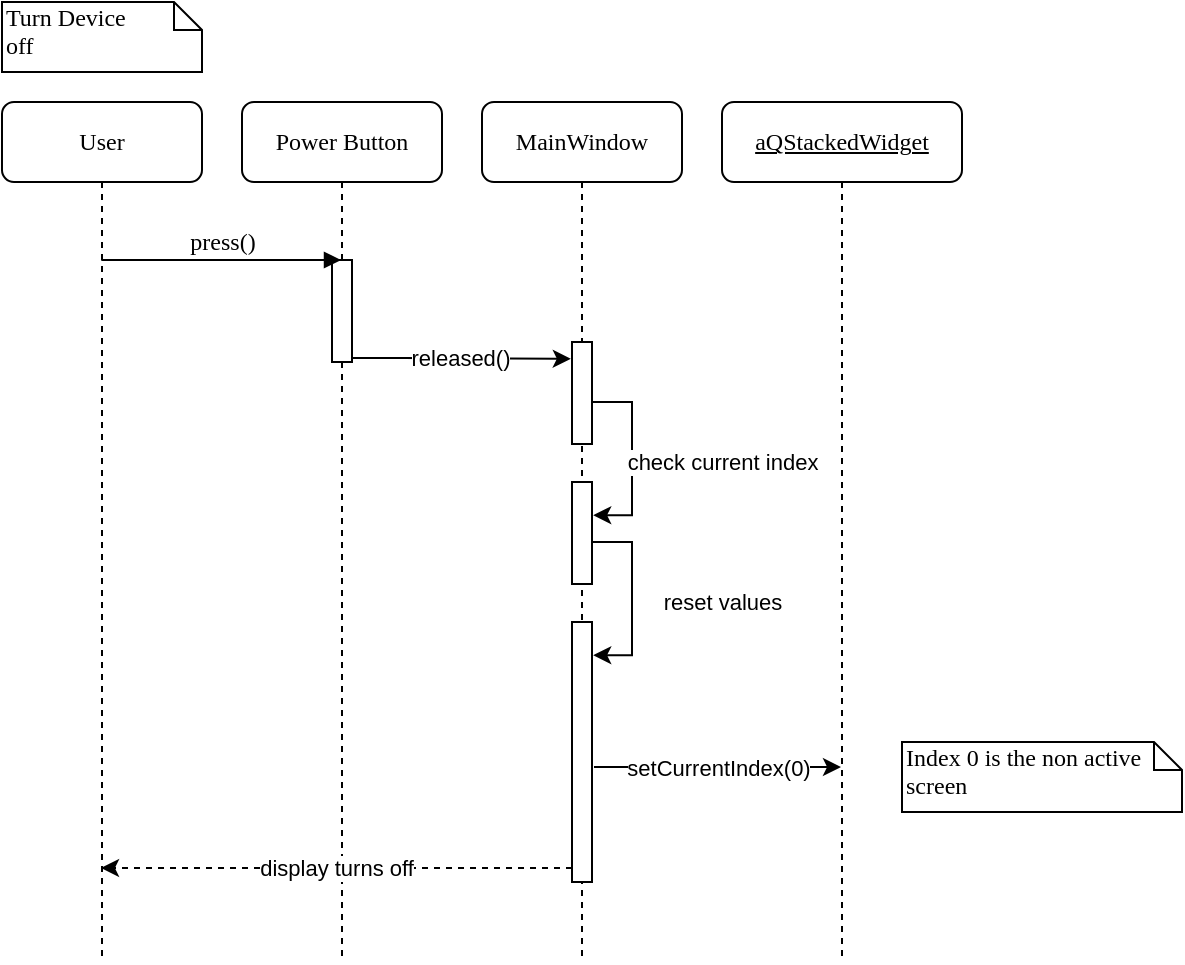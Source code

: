 <mxfile version="15.8.8" type="device"><diagram id="guJSbqxdAFMmwWTidPkU" name="Page-1"><mxGraphModel dx="1038" dy="547" grid="1" gridSize="10" guides="1" tooltips="1" connect="1" arrows="1" fold="1" page="1" pageScale="1" pageWidth="850" pageHeight="1100" math="0" shadow="0"><root><mxCell id="0"/><mxCell id="1" parent="0"/><mxCell id="keMjt3AjQQshBgktTo7R-1" value="MainWindow" style="shape=umlLifeline;perimeter=lifelinePerimeter;whiteSpace=wrap;html=1;container=1;collapsible=0;recursiveResize=0;outlineConnect=0;rounded=1;shadow=0;comic=0;labelBackgroundColor=none;strokeWidth=1;fontFamily=Verdana;fontSize=12;align=center;" parent="1" vertex="1"><mxGeometry x="280" y="90" width="100" height="430" as="geometry"/></mxCell><mxCell id="8VyVmfdjdelJcaihsJrO-4" value="check current index" style="edgeStyle=orthogonalEdgeStyle;rounded=0;orthogonalLoop=1;jettySize=auto;html=1;entryX=1.06;entryY=0.325;entryDx=0;entryDy=0;entryPerimeter=0;" parent="keMjt3AjQQshBgktTo7R-1" source="8VyVmfdjdelJcaihsJrO-1" target="8VyVmfdjdelJcaihsJrO-3" edge="1"><mxGeometry x="0.042" y="45" relative="1" as="geometry"><Array as="points"><mxPoint x="75" y="150"/><mxPoint x="75" y="207"/></Array><mxPoint as="offset"/></mxGeometry></mxCell><mxCell id="8VyVmfdjdelJcaihsJrO-1" value="" style="html=1;points=[];perimeter=orthogonalPerimeter;rounded=0;shadow=0;comic=0;labelBackgroundColor=none;strokeWidth=1;fontFamily=Verdana;fontSize=12;align=center;" parent="keMjt3AjQQshBgktTo7R-1" vertex="1"><mxGeometry x="45" y="120" width="10" height="51" as="geometry"/></mxCell><mxCell id="8VyVmfdjdelJcaihsJrO-3" value="" style="html=1;points=[];perimeter=orthogonalPerimeter;rounded=0;shadow=0;comic=0;labelBackgroundColor=none;strokeWidth=1;fontFamily=Verdana;fontSize=12;align=center;" parent="keMjt3AjQQshBgktTo7R-1" vertex="1"><mxGeometry x="45" y="190" width="10" height="51" as="geometry"/></mxCell><mxCell id="8VyVmfdjdelJcaihsJrO-7" value="reset values" style="edgeStyle=orthogonalEdgeStyle;rounded=0;orthogonalLoop=1;jettySize=auto;html=1;entryX=1.06;entryY=0.325;entryDx=0;entryDy=0;entryPerimeter=0;" parent="keMjt3AjQQshBgktTo7R-1" edge="1"><mxGeometry x="0.042" y="45" relative="1" as="geometry"><mxPoint x="55" y="220" as="sourcePoint"/><mxPoint x="55.6" y="276.575" as="targetPoint"/><Array as="points"><mxPoint x="75" y="220"/><mxPoint x="75" y="277"/></Array><mxPoint as="offset"/></mxGeometry></mxCell><mxCell id="8VyVmfdjdelJcaihsJrO-8" value="" style="html=1;points=[];perimeter=orthogonalPerimeter;rounded=0;shadow=0;comic=0;labelBackgroundColor=none;strokeWidth=1;fontFamily=Verdana;fontSize=12;align=center;" parent="keMjt3AjQQshBgktTo7R-1" vertex="1"><mxGeometry x="45" y="260" width="10" height="130" as="geometry"/></mxCell><mxCell id="keMjt3AjQQshBgktTo7R-2" value="&lt;u&gt;aQStackedWidget&lt;/u&gt;" style="shape=umlLifeline;perimeter=lifelinePerimeter;whiteSpace=wrap;html=1;container=1;collapsible=0;recursiveResize=0;outlineConnect=0;rounded=1;shadow=0;comic=0;labelBackgroundColor=none;strokeWidth=1;fontFamily=Verdana;fontSize=12;align=center;" parent="1" vertex="1"><mxGeometry x="400" y="90" width="120" height="430" as="geometry"/></mxCell><mxCell id="keMjt3AjQQshBgktTo7R-3" value="User" style="shape=umlLifeline;perimeter=lifelinePerimeter;whiteSpace=wrap;html=1;container=1;collapsible=0;recursiveResize=0;outlineConnect=0;rounded=1;shadow=0;comic=0;labelBackgroundColor=none;strokeWidth=1;fontFamily=Verdana;fontSize=12;align=center;" parent="1" vertex="1"><mxGeometry x="40" y="90" width="100" height="430" as="geometry"/></mxCell><mxCell id="keMjt3AjQQshBgktTo7R-4" value="Turn Device &lt;br&gt;off" style="shape=note;whiteSpace=wrap;html=1;size=14;verticalAlign=top;align=left;spacingTop=-6;rounded=0;shadow=0;comic=0;labelBackgroundColor=none;strokeWidth=1;fontFamily=Verdana;fontSize=12;fillColor=default;strokeColor=default;fontColor=default;" parent="1" vertex="1"><mxGeometry x="40" y="40" width="100" height="35" as="geometry"/></mxCell><mxCell id="keMjt3AjQQshBgktTo7R-5" value="Power Button" style="shape=umlLifeline;perimeter=lifelinePerimeter;whiteSpace=wrap;html=1;container=1;collapsible=0;recursiveResize=0;outlineConnect=0;rounded=1;shadow=0;comic=0;labelBackgroundColor=none;strokeWidth=1;fontFamily=Verdana;fontSize=12;align=center;" parent="1" vertex="1"><mxGeometry x="160" y="90" width="100" height="430" as="geometry"/></mxCell><mxCell id="keMjt3AjQQshBgktTo7R-6" value="" style="html=1;points=[];perimeter=orthogonalPerimeter;rounded=0;shadow=0;comic=0;labelBackgroundColor=none;strokeWidth=1;fontFamily=Verdana;fontSize=12;align=center;" parent="keMjt3AjQQshBgktTo7R-5" vertex="1"><mxGeometry x="45" y="79" width="10" height="51" as="geometry"/></mxCell><mxCell id="keMjt3AjQQshBgktTo7R-7" value="press()" style="html=1;verticalAlign=bottom;endArrow=block;labelBackgroundColor=none;fontFamily=Verdana;fontSize=12;edgeStyle=elbowEdgeStyle;elbow=vertical;rounded=0;" parent="1" target="keMjt3AjQQshBgktTo7R-5" edge="1"><mxGeometry relative="1" as="geometry"><mxPoint x="89.667" y="169" as="sourcePoint"/><mxPoint x="325.2" y="169.672" as="targetPoint"/><Array as="points"><mxPoint x="250" y="169"/><mxPoint x="290" y="137"/><mxPoint x="290" y="157"/></Array></mxGeometry></mxCell><mxCell id="8VyVmfdjdelJcaihsJrO-2" value="released()" style="edgeStyle=orthogonalEdgeStyle;rounded=0;orthogonalLoop=1;jettySize=auto;html=1;entryX=-0.06;entryY=0.067;entryDx=0;entryDy=0;entryPerimeter=0;" parent="1" edge="1"><mxGeometry relative="1" as="geometry"><mxPoint x="215" y="218" as="sourcePoint"/><mxPoint x="324.4" y="218.417" as="targetPoint"/><Array as="points"><mxPoint x="240" y="218"/><mxPoint x="240" y="218"/></Array></mxGeometry></mxCell><mxCell id="8VyVmfdjdelJcaihsJrO-18" value="setCurrentIndex(0)" style="edgeStyle=orthogonalEdgeStyle;rounded=0;orthogonalLoop=1;jettySize=auto;html=1;" parent="1" target="keMjt3AjQQshBgktTo7R-2" edge="1"><mxGeometry relative="1" as="geometry"><mxPoint x="336" y="422.5" as="sourcePoint"/><mxPoint x="450.5" y="422.5" as="targetPoint"/><Array as="points"><mxPoint x="420" y="423"/><mxPoint x="420" y="423"/></Array></mxGeometry></mxCell><mxCell id="8VyVmfdjdelJcaihsJrO-19" value="Index 0 is the non active screen" style="shape=note;whiteSpace=wrap;html=1;size=14;verticalAlign=top;align=left;spacingTop=-6;rounded=0;shadow=0;comic=0;labelBackgroundColor=none;strokeWidth=1;fontFamily=Verdana;fontSize=12;fillColor=default;strokeColor=default;fontColor=default;" parent="1" vertex="1"><mxGeometry x="490" y="410" width="140" height="35" as="geometry"/></mxCell><mxCell id="8VyVmfdjdelJcaihsJrO-20" value="display turns off" style="edgeStyle=orthogonalEdgeStyle;rounded=0;orthogonalLoop=1;jettySize=auto;html=1;dashed=1;" parent="1" edge="1"><mxGeometry relative="1" as="geometry"><mxPoint x="325" y="473" as="sourcePoint"/><mxPoint x="89.5" y="473" as="targetPoint"/><Array as="points"><mxPoint x="260" y="473"/><mxPoint x="260" y="473"/></Array></mxGeometry></mxCell></root></mxGraphModel></diagram></mxfile>
